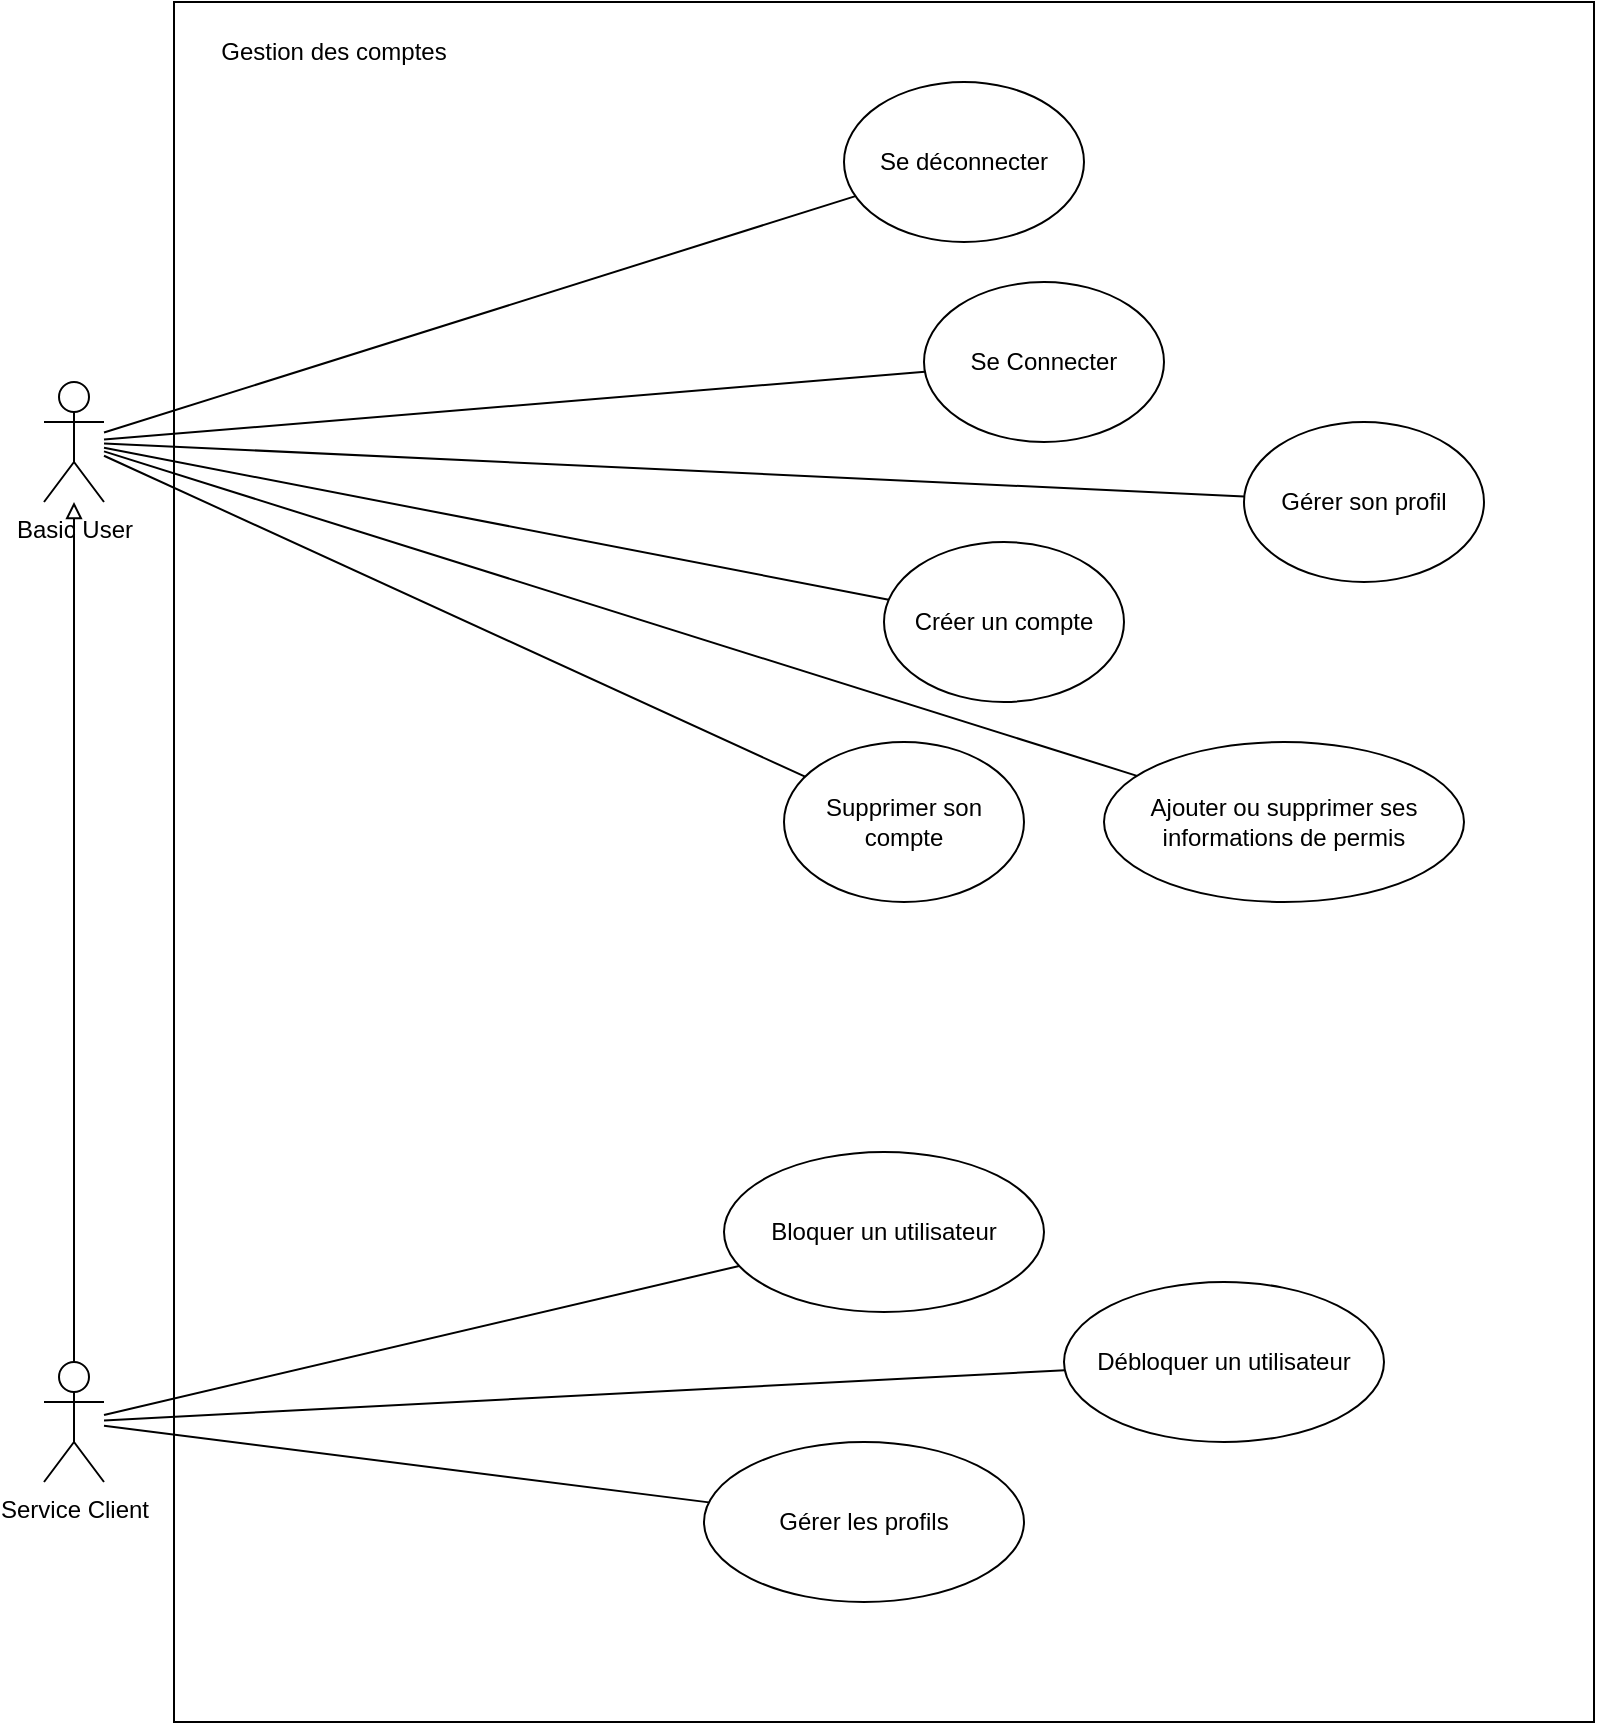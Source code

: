<mxfile version="28.1.0">
  <diagram name="Page-1" id="Fa21BUD3seUADXjdBtQ_">
    <mxGraphModel dx="2246" dy="790" grid="1" gridSize="10" guides="1" tooltips="1" connect="1" arrows="1" fold="1" page="1" pageScale="1" pageWidth="827" pageHeight="1169" math="0" shadow="0">
      <root>
        <mxCell id="0" />
        <mxCell id="1" parent="0" />
        <mxCell id="gC5J0rxkOb4by4MaHKmH-12" value="" style="rounded=0;whiteSpace=wrap;html=1;" vertex="1" parent="1">
          <mxGeometry x="25" y="10" width="710" height="860" as="geometry" />
        </mxCell>
        <mxCell id="PlmtxpbaNAkLSSeMWVFK-1" value="Basic User" style="shape=umlActor;verticalLabelPosition=bottom;verticalAlign=top;html=1;outlineConnect=0;" parent="1" vertex="1">
          <mxGeometry x="-40" y="200" width="30" height="60" as="geometry" />
        </mxCell>
        <mxCell id="PlmtxpbaNAkLSSeMWVFK-2" value="Créer un compte" style="ellipse;whiteSpace=wrap;html=1;" parent="1" vertex="1">
          <mxGeometry x="380" y="280" width="120" height="80" as="geometry" />
        </mxCell>
        <mxCell id="PlmtxpbaNAkLSSeMWVFK-3" value="Se Connecter" style="ellipse;whiteSpace=wrap;html=1;" parent="1" vertex="1">
          <mxGeometry x="400" y="150" width="120" height="80" as="geometry" />
        </mxCell>
        <mxCell id="PlmtxpbaNAkLSSeMWVFK-4" value="Se déconnecter" style="ellipse;whiteSpace=wrap;html=1;" parent="1" vertex="1">
          <mxGeometry x="360" y="50" width="120" height="80" as="geometry" />
        </mxCell>
        <mxCell id="PlmtxpbaNAkLSSeMWVFK-5" value="Gérer son profil" style="ellipse;whiteSpace=wrap;html=1;" parent="1" vertex="1">
          <mxGeometry x="560" y="220" width="120" height="80" as="geometry" />
        </mxCell>
        <mxCell id="PlmtxpbaNAkLSSeMWVFK-13" value="Gérer les profils" style="ellipse;whiteSpace=wrap;html=1;" parent="1" vertex="1">
          <mxGeometry x="290" y="730" width="160" height="80" as="geometry" />
        </mxCell>
        <mxCell id="PlmtxpbaNAkLSSeMWVFK-14" value="Service Client" style="shape=umlActor;verticalLabelPosition=bottom;verticalAlign=top;html=1;outlineConnect=0;" parent="1" vertex="1">
          <mxGeometry x="-40" y="690" width="30" height="60" as="geometry" />
        </mxCell>
        <mxCell id="PlmtxpbaNAkLSSeMWVFK-23" value="" style="endArrow=none;html=1;rounded=0;" parent="1" source="PlmtxpbaNAkLSSeMWVFK-1" target="PlmtxpbaNAkLSSeMWVFK-3" edge="1">
          <mxGeometry width="50" height="50" relative="1" as="geometry">
            <mxPoint x="280" y="340" as="sourcePoint" />
            <mxPoint x="330" y="290" as="targetPoint" />
          </mxGeometry>
        </mxCell>
        <mxCell id="PlmtxpbaNAkLSSeMWVFK-24" value="" style="endArrow=none;html=1;rounded=0;" parent="1" source="PlmtxpbaNAkLSSeMWVFK-1" target="PlmtxpbaNAkLSSeMWVFK-5" edge="1">
          <mxGeometry width="50" height="50" relative="1" as="geometry">
            <mxPoint x="450" y="360" as="sourcePoint" />
            <mxPoint x="820" y="385" as="targetPoint" />
          </mxGeometry>
        </mxCell>
        <mxCell id="PlmtxpbaNAkLSSeMWVFK-25" value="" style="endArrow=none;html=1;rounded=0;" parent="1" source="PlmtxpbaNAkLSSeMWVFK-1" target="PlmtxpbaNAkLSSeMWVFK-2" edge="1">
          <mxGeometry width="50" height="50" relative="1" as="geometry">
            <mxPoint x="150" y="380" as="sourcePoint" />
            <mxPoint x="593" y="475" as="targetPoint" />
          </mxGeometry>
        </mxCell>
        <mxCell id="PlmtxpbaNAkLSSeMWVFK-26" value="" style="endArrow=none;html=1;rounded=0;" parent="1" source="PlmtxpbaNAkLSSeMWVFK-1" target="PlmtxpbaNAkLSSeMWVFK-4" edge="1">
          <mxGeometry width="50" height="50" relative="1" as="geometry">
            <mxPoint x="130" y="370" as="sourcePoint" />
            <mxPoint x="458" y="494" as="targetPoint" />
          </mxGeometry>
        </mxCell>
        <mxCell id="gC5J0rxkOb4by4MaHKmH-1" value="Débloquer un utilisateur" style="ellipse;whiteSpace=wrap;html=1;" vertex="1" parent="1">
          <mxGeometry x="470" y="650" width="160" height="80" as="geometry" />
        </mxCell>
        <mxCell id="gC5J0rxkOb4by4MaHKmH-2" value="Bloquer un utilisateur" style="ellipse;whiteSpace=wrap;html=1;" vertex="1" parent="1">
          <mxGeometry x="300" y="585" width="160" height="80" as="geometry" />
        </mxCell>
        <mxCell id="gC5J0rxkOb4by4MaHKmH-3" value="Ajouter ou supprimer ses informations de permis" style="ellipse;whiteSpace=wrap;html=1;" vertex="1" parent="1">
          <mxGeometry x="490" y="380" width="180" height="80" as="geometry" />
        </mxCell>
        <mxCell id="gC5J0rxkOb4by4MaHKmH-4" value="Supprimer son compte" style="ellipse;whiteSpace=wrap;html=1;" vertex="1" parent="1">
          <mxGeometry x="330" y="380" width="120" height="80" as="geometry" />
        </mxCell>
        <mxCell id="gC5J0rxkOb4by4MaHKmH-5" value="" style="endArrow=none;html=1;rounded=0;" edge="1" parent="1" source="PlmtxpbaNAkLSSeMWVFK-1" target="gC5J0rxkOb4by4MaHKmH-4">
          <mxGeometry width="50" height="50" relative="1" as="geometry">
            <mxPoint x="310" y="290" as="sourcePoint" />
            <mxPoint x="702" y="366" as="targetPoint" />
          </mxGeometry>
        </mxCell>
        <mxCell id="gC5J0rxkOb4by4MaHKmH-6" value="" style="endArrow=none;html=1;rounded=0;" edge="1" parent="1" source="PlmtxpbaNAkLSSeMWVFK-1" target="gC5J0rxkOb4by4MaHKmH-3">
          <mxGeometry width="50" height="50" relative="1" as="geometry">
            <mxPoint x="230" y="430" as="sourcePoint" />
            <mxPoint x="581" y="590" as="targetPoint" />
          </mxGeometry>
        </mxCell>
        <mxCell id="gC5J0rxkOb4by4MaHKmH-8" value="" style="endArrow=block;html=1;rounded=0;endFill=0;" edge="1" parent="1" source="PlmtxpbaNAkLSSeMWVFK-14" target="PlmtxpbaNAkLSSeMWVFK-1">
          <mxGeometry width="50" height="50" relative="1" as="geometry">
            <mxPoint x="240" y="420" as="sourcePoint" />
            <mxPoint x="591" y="580" as="targetPoint" />
          </mxGeometry>
        </mxCell>
        <mxCell id="gC5J0rxkOb4by4MaHKmH-9" value="" style="endArrow=none;html=1;rounded=0;" edge="1" parent="1" source="PlmtxpbaNAkLSSeMWVFK-14" target="gC5J0rxkOb4by4MaHKmH-2">
          <mxGeometry width="50" height="50" relative="1" as="geometry">
            <mxPoint x="280" y="370" as="sourcePoint" />
            <mxPoint x="631" y="530" as="targetPoint" />
          </mxGeometry>
        </mxCell>
        <mxCell id="gC5J0rxkOb4by4MaHKmH-10" value="" style="endArrow=none;html=1;rounded=0;" edge="1" parent="1" source="PlmtxpbaNAkLSSeMWVFK-14" target="gC5J0rxkOb4by4MaHKmH-1">
          <mxGeometry width="50" height="50" relative="1" as="geometry">
            <mxPoint x="390" y="754" as="sourcePoint" />
            <mxPoint x="708" y="680" as="targetPoint" />
          </mxGeometry>
        </mxCell>
        <mxCell id="gC5J0rxkOb4by4MaHKmH-11" value="" style="endArrow=none;html=1;rounded=0;" edge="1" parent="1" source="PlmtxpbaNAkLSSeMWVFK-14" target="PlmtxpbaNAkLSSeMWVFK-13">
          <mxGeometry width="50" height="50" relative="1" as="geometry">
            <mxPoint x="490" y="745" as="sourcePoint" />
            <mxPoint x="970" y="720" as="targetPoint" />
          </mxGeometry>
        </mxCell>
        <mxCell id="gC5J0rxkOb4by4MaHKmH-13" value="Gestion des comptes" style="text;html=1;align=center;verticalAlign=middle;whiteSpace=wrap;rounded=0;" vertex="1" parent="1">
          <mxGeometry x="40" y="20" width="130" height="30" as="geometry" />
        </mxCell>
      </root>
    </mxGraphModel>
  </diagram>
</mxfile>

